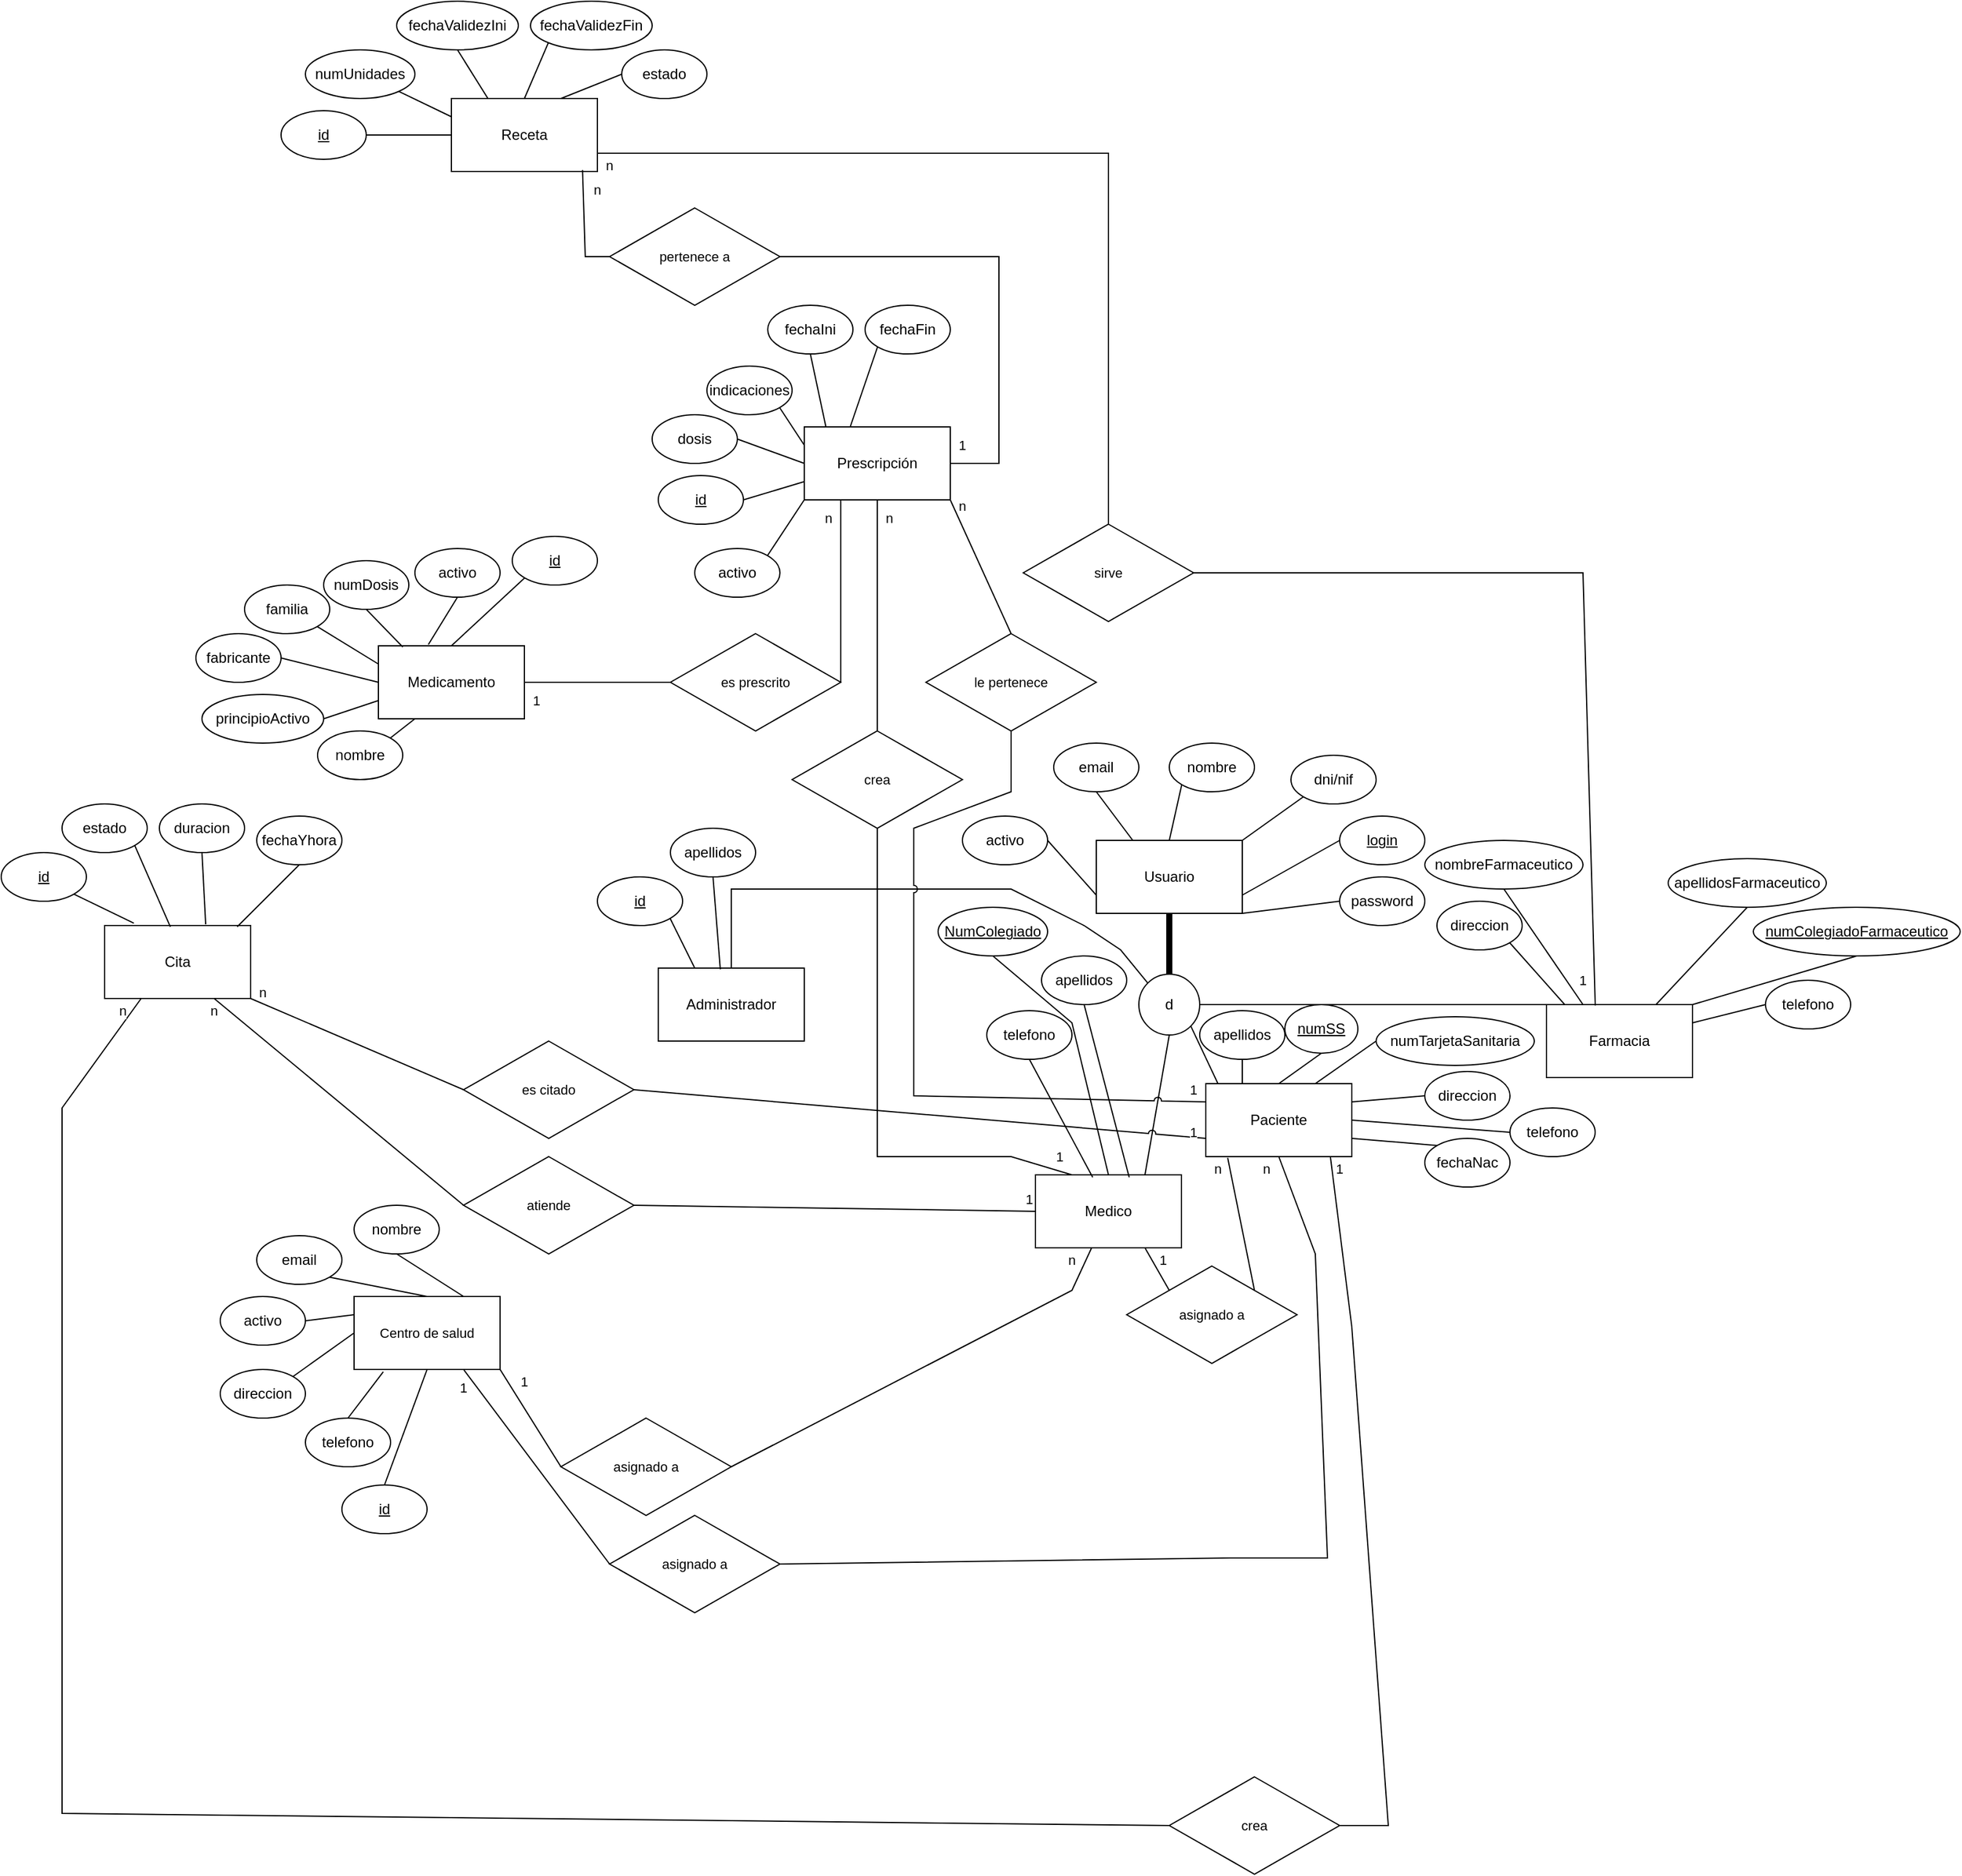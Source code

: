 <mxfile version="24.9.2">
  <diagram id="R2lEEEUBdFMjLlhIrx00" name="Page-1">
    <mxGraphModel dx="2481" dy="2136" grid="1" gridSize="10" guides="1" tooltips="1" connect="1" arrows="1" fold="1" page="1" pageScale="1" pageWidth="850" pageHeight="1100" math="0" shadow="0" extFonts="Permanent Marker^https://fonts.googleapis.com/css?family=Permanent+Marker">
      <root>
        <mxCell id="0" />
        <mxCell id="1" parent="0" />
        <mxCell id="Gm96oOXH4LsC9YQxMEgH-8" style="edgeStyle=orthogonalEdgeStyle;rounded=0;orthogonalLoop=1;jettySize=auto;html=1;exitX=0.5;exitY=1;exitDx=0;exitDy=0;entryX=0.5;entryY=0;entryDx=0;entryDy=0;strokeColor=default;endArrow=none;endFill=0;strokeWidth=5;" parent="1" source="Gm96oOXH4LsC9YQxMEgH-1" target="Gm96oOXH4LsC9YQxMEgH-7" edge="1">
          <mxGeometry relative="1" as="geometry" />
        </mxCell>
        <mxCell id="Gm96oOXH4LsC9YQxMEgH-1" value="Usuario" style="rounded=0;whiteSpace=wrap;html=1;" parent="1" vertex="1">
          <mxGeometry x="330" y="80" width="120" height="60" as="geometry" />
        </mxCell>
        <mxCell id="Gm96oOXH4LsC9YQxMEgH-2" value="&lt;u&gt;login&lt;/u&gt;" style="ellipse;whiteSpace=wrap;html=1;" parent="1" vertex="1">
          <mxGeometry x="530" y="60" width="70" height="40" as="geometry" />
        </mxCell>
        <mxCell id="Gm96oOXH4LsC9YQxMEgH-3" value="password" style="ellipse;whiteSpace=wrap;html=1;" parent="1" vertex="1">
          <mxGeometry x="530" y="110" width="70" height="40" as="geometry" />
        </mxCell>
        <mxCell id="Gm96oOXH4LsC9YQxMEgH-5" value="" style="endArrow=none;html=1;rounded=0;exitX=0;exitY=0.5;exitDx=0;exitDy=0;entryX=1;entryY=0.75;entryDx=0;entryDy=0;" parent="1" source="Gm96oOXH4LsC9YQxMEgH-2" target="Gm96oOXH4LsC9YQxMEgH-1" edge="1">
          <mxGeometry width="50" height="50" relative="1" as="geometry">
            <mxPoint x="400" y="480" as="sourcePoint" />
            <mxPoint x="450" y="430" as="targetPoint" />
          </mxGeometry>
        </mxCell>
        <mxCell id="Gm96oOXH4LsC9YQxMEgH-6" value="" style="endArrow=none;html=1;rounded=0;exitX=0;exitY=0.5;exitDx=0;exitDy=0;entryX=1;entryY=1;entryDx=0;entryDy=0;" parent="1" source="Gm96oOXH4LsC9YQxMEgH-3" target="Gm96oOXH4LsC9YQxMEgH-1" edge="1">
          <mxGeometry width="50" height="50" relative="1" as="geometry">
            <mxPoint x="400" y="480" as="sourcePoint" />
            <mxPoint x="450" y="430" as="targetPoint" />
          </mxGeometry>
        </mxCell>
        <mxCell id="Gm96oOXH4LsC9YQxMEgH-13" style="rounded=0;orthogonalLoop=1;jettySize=auto;html=1;exitX=0;exitY=0;exitDx=0;exitDy=0;entryX=0.5;entryY=0;entryDx=0;entryDy=0;endArrow=none;endFill=0;" parent="1" source="Gm96oOXH4LsC9YQxMEgH-7" target="Gm96oOXH4LsC9YQxMEgH-11" edge="1">
          <mxGeometry relative="1" as="geometry">
            <Array as="points">
              <mxPoint x="350" y="170" />
              <mxPoint x="320" y="150" />
              <mxPoint x="260" y="120" />
              <mxPoint x="30" y="120" />
            </Array>
          </mxGeometry>
        </mxCell>
        <mxCell id="Gm96oOXH4LsC9YQxMEgH-14" style="rounded=0;orthogonalLoop=1;jettySize=auto;html=1;exitX=0.5;exitY=1;exitDx=0;exitDy=0;entryX=0.75;entryY=0;entryDx=0;entryDy=0;endArrow=none;endFill=0;" parent="1" source="Gm96oOXH4LsC9YQxMEgH-7" target="Gm96oOXH4LsC9YQxMEgH-12" edge="1">
          <mxGeometry relative="1" as="geometry" />
        </mxCell>
        <mxCell id="Gm96oOXH4LsC9YQxMEgH-15" style="shape=connector;rounded=0;orthogonalLoop=1;jettySize=auto;html=1;exitX=1;exitY=1;exitDx=0;exitDy=0;strokeColor=default;align=center;verticalAlign=middle;fontFamily=Helvetica;fontSize=11;fontColor=default;labelBackgroundColor=default;endArrow=none;endFill=0;" parent="1" source="Gm96oOXH4LsC9YQxMEgH-7" edge="1">
          <mxGeometry relative="1" as="geometry">
            <mxPoint x="430" y="280" as="targetPoint" />
          </mxGeometry>
        </mxCell>
        <mxCell id="Gm96oOXH4LsC9YQxMEgH-16" style="shape=connector;rounded=0;orthogonalLoop=1;jettySize=auto;html=1;exitX=1;exitY=0.5;exitDx=0;exitDy=0;entryX=0.5;entryY=0;entryDx=0;entryDy=0;strokeColor=default;align=center;verticalAlign=middle;fontFamily=Helvetica;fontSize=11;fontColor=default;labelBackgroundColor=default;endArrow=none;endFill=0;" parent="1" source="Gm96oOXH4LsC9YQxMEgH-7" target="Gm96oOXH4LsC9YQxMEgH-9" edge="1">
          <mxGeometry relative="1" as="geometry" />
        </mxCell>
        <mxCell id="Gm96oOXH4LsC9YQxMEgH-7" value="d" style="ellipse;whiteSpace=wrap;html=1;" parent="1" vertex="1">
          <mxGeometry x="365" y="190" width="50" height="50" as="geometry" />
        </mxCell>
        <mxCell id="Gm96oOXH4LsC9YQxMEgH-9" value="Farmacia" style="rounded=0;whiteSpace=wrap;html=1;" parent="1" vertex="1">
          <mxGeometry x="700" y="215" width="120" height="60" as="geometry" />
        </mxCell>
        <mxCell id="Gm96oOXH4LsC9YQxMEgH-159" style="edgeStyle=none;shape=connector;rounded=0;orthogonalLoop=1;jettySize=auto;html=1;exitX=0;exitY=0.75;exitDx=0;exitDy=0;entryX=1;entryY=0.5;entryDx=0;entryDy=0;strokeColor=default;align=center;verticalAlign=middle;fontFamily=Helvetica;fontSize=11;fontColor=default;labelBackgroundColor=default;endArrow=none;endFill=0;jumpStyle=arc;" parent="1" source="Gm96oOXH4LsC9YQxMEgH-10" target="Gm96oOXH4LsC9YQxMEgH-157" edge="1">
          <mxGeometry relative="1" as="geometry">
            <Array as="points" />
          </mxGeometry>
        </mxCell>
        <mxCell id="Gm96oOXH4LsC9YQxMEgH-215" style="edgeStyle=none;shape=connector;rounded=0;orthogonalLoop=1;jettySize=auto;html=1;exitX=0;exitY=0.25;exitDx=0;exitDy=0;entryX=0.5;entryY=1;entryDx=0;entryDy=0;strokeColor=default;align=center;verticalAlign=middle;fontFamily=Helvetica;fontSize=11;fontColor=default;labelBackgroundColor=default;endArrow=none;endFill=0;jumpStyle=arc;" parent="1" source="Gm96oOXH4LsC9YQxMEgH-10" target="Gm96oOXH4LsC9YQxMEgH-214" edge="1">
          <mxGeometry relative="1" as="geometry">
            <Array as="points">
              <mxPoint x="180" y="290" />
              <mxPoint x="180" y="70" />
              <mxPoint x="260" y="40" />
            </Array>
          </mxGeometry>
        </mxCell>
        <mxCell id="Gm96oOXH4LsC9YQxMEgH-238" style="edgeStyle=none;shape=connector;rounded=0;orthogonalLoop=1;jettySize=auto;html=1;exitX=0.852;exitY=0.98;exitDx=0;exitDy=0;entryX=1;entryY=0.5;entryDx=0;entryDy=0;strokeColor=default;align=center;verticalAlign=middle;fontFamily=Helvetica;fontSize=11;fontColor=default;labelBackgroundColor=default;endArrow=none;endFill=0;exitPerimeter=0;" parent="1" source="Gm96oOXH4LsC9YQxMEgH-10" target="Gm96oOXH4LsC9YQxMEgH-237" edge="1">
          <mxGeometry relative="1" as="geometry">
            <Array as="points">
              <mxPoint x="540" y="480" />
              <mxPoint x="570" y="890" />
            </Array>
          </mxGeometry>
        </mxCell>
        <mxCell id="Gm96oOXH4LsC9YQxMEgH-10" value="Paciente" style="rounded=0;whiteSpace=wrap;html=1;" parent="1" vertex="1">
          <mxGeometry x="420" y="280" width="120" height="60" as="geometry" />
        </mxCell>
        <mxCell id="Gm96oOXH4LsC9YQxMEgH-11" value="Administrador" style="rounded=0;whiteSpace=wrap;html=1;" parent="1" vertex="1">
          <mxGeometry x="-30" y="185" width="120" height="60" as="geometry" />
        </mxCell>
        <mxCell id="Gm96oOXH4LsC9YQxMEgH-79" style="edgeStyle=none;shape=connector;rounded=0;orthogonalLoop=1;jettySize=auto;html=1;entryX=1;entryY=0.5;entryDx=0;entryDy=0;strokeColor=default;align=center;verticalAlign=middle;fontFamily=Helvetica;fontSize=11;fontColor=default;labelBackgroundColor=default;endArrow=none;endFill=0;startArrow=none;startFill=0;jumpStyle=arc;" parent="1" source="Gm96oOXH4LsC9YQxMEgH-12" target="Gm96oOXH4LsC9YQxMEgH-78" edge="1">
          <mxGeometry relative="1" as="geometry">
            <Array as="points">
              <mxPoint x="310" y="450" />
            </Array>
          </mxGeometry>
        </mxCell>
        <mxCell id="Gm96oOXH4LsC9YQxMEgH-158" style="edgeStyle=none;shape=connector;rounded=0;orthogonalLoop=1;jettySize=auto;html=1;exitX=0;exitY=0.5;exitDx=0;exitDy=0;entryX=1;entryY=0.5;entryDx=0;entryDy=0;strokeColor=default;align=center;verticalAlign=middle;fontFamily=Helvetica;fontSize=11;fontColor=default;labelBackgroundColor=default;endArrow=none;endFill=0;jumpStyle=arc;" parent="1" source="Gm96oOXH4LsC9YQxMEgH-12" target="Gm96oOXH4LsC9YQxMEgH-156" edge="1">
          <mxGeometry relative="1" as="geometry" />
        </mxCell>
        <mxCell id="Gm96oOXH4LsC9YQxMEgH-208" style="edgeStyle=none;shape=connector;rounded=0;orthogonalLoop=1;jettySize=auto;html=1;exitX=0.25;exitY=0;exitDx=0;exitDy=0;entryX=0.5;entryY=1;entryDx=0;entryDy=0;strokeColor=default;align=center;verticalAlign=middle;fontFamily=Helvetica;fontSize=11;fontColor=default;labelBackgroundColor=default;endArrow=none;endFill=0;" parent="1" source="Gm96oOXH4LsC9YQxMEgH-12" target="Gm96oOXH4LsC9YQxMEgH-209" edge="1">
          <mxGeometry relative="1" as="geometry">
            <mxPoint x="150" y="-60" as="targetPoint" />
            <Array as="points">
              <mxPoint x="260" y="340" />
              <mxPoint x="150" y="340" />
            </Array>
          </mxGeometry>
        </mxCell>
        <mxCell id="Gm96oOXH4LsC9YQxMEgH-12" value="Medico" style="rounded=0;whiteSpace=wrap;html=1;" parent="1" vertex="1">
          <mxGeometry x="280" y="355" width="120" height="60" as="geometry" />
        </mxCell>
        <mxCell id="Gm96oOXH4LsC9YQxMEgH-24" style="shape=connector;rounded=0;orthogonalLoop=1;jettySize=auto;html=1;exitX=0;exitY=1;exitDx=0;exitDy=0;entryX=1;entryY=0;entryDx=0;entryDy=0;strokeColor=default;align=center;verticalAlign=middle;fontFamily=Helvetica;fontSize=11;fontColor=default;labelBackgroundColor=default;endArrow=none;endFill=0;" parent="1" source="Gm96oOXH4LsC9YQxMEgH-17" target="Gm96oOXH4LsC9YQxMEgH-1" edge="1">
          <mxGeometry relative="1" as="geometry" />
        </mxCell>
        <mxCell id="Gm96oOXH4LsC9YQxMEgH-17" value="dni/nif" style="ellipse;whiteSpace=wrap;html=1;" parent="1" vertex="1">
          <mxGeometry x="490" y="10" width="70" height="40" as="geometry" />
        </mxCell>
        <mxCell id="Gm96oOXH4LsC9YQxMEgH-23" style="shape=connector;rounded=0;orthogonalLoop=1;jettySize=auto;html=1;exitX=0;exitY=1;exitDx=0;exitDy=0;entryX=0.5;entryY=0;entryDx=0;entryDy=0;strokeColor=default;align=center;verticalAlign=middle;fontFamily=Helvetica;fontSize=11;fontColor=default;labelBackgroundColor=default;endArrow=none;endFill=0;" parent="1" source="Gm96oOXH4LsC9YQxMEgH-18" target="Gm96oOXH4LsC9YQxMEgH-1" edge="1">
          <mxGeometry relative="1" as="geometry" />
        </mxCell>
        <mxCell id="Gm96oOXH4LsC9YQxMEgH-18" value="nombre" style="ellipse;whiteSpace=wrap;html=1;" parent="1" vertex="1">
          <mxGeometry x="390" width="70" height="40" as="geometry" />
        </mxCell>
        <mxCell id="Gm96oOXH4LsC9YQxMEgH-22" style="shape=connector;rounded=0;orthogonalLoop=1;jettySize=auto;html=1;exitX=0.5;exitY=1;exitDx=0;exitDy=0;entryX=0.25;entryY=0;entryDx=0;entryDy=0;strokeColor=default;align=center;verticalAlign=middle;fontFamily=Helvetica;fontSize=11;fontColor=default;labelBackgroundColor=default;endArrow=none;endFill=0;" parent="1" source="Gm96oOXH4LsC9YQxMEgH-19" target="Gm96oOXH4LsC9YQxMEgH-1" edge="1">
          <mxGeometry relative="1" as="geometry" />
        </mxCell>
        <mxCell id="Gm96oOXH4LsC9YQxMEgH-19" value="email" style="ellipse;whiteSpace=wrap;html=1;" parent="1" vertex="1">
          <mxGeometry x="295" width="70" height="40" as="geometry" />
        </mxCell>
        <mxCell id="Gm96oOXH4LsC9YQxMEgH-21" style="shape=connector;rounded=0;orthogonalLoop=1;jettySize=auto;html=1;exitX=1;exitY=0.5;exitDx=0;exitDy=0;entryX=0;entryY=0.75;entryDx=0;entryDy=0;strokeColor=default;align=center;verticalAlign=middle;fontFamily=Helvetica;fontSize=11;fontColor=default;labelBackgroundColor=default;endArrow=none;endFill=0;" parent="1" source="Gm96oOXH4LsC9YQxMEgH-20" target="Gm96oOXH4LsC9YQxMEgH-1" edge="1">
          <mxGeometry relative="1" as="geometry" />
        </mxCell>
        <mxCell id="Gm96oOXH4LsC9YQxMEgH-20" value="activo" style="ellipse;whiteSpace=wrap;html=1;" parent="1" vertex="1">
          <mxGeometry x="220" y="60" width="70" height="40" as="geometry" />
        </mxCell>
        <mxCell id="Gm96oOXH4LsC9YQxMEgH-32" value="Centro de salud" style="rounded=0;whiteSpace=wrap;html=1;fontFamily=Helvetica;fontSize=11;fontColor=default;labelBackgroundColor=default;" parent="1" vertex="1">
          <mxGeometry x="-280" y="455" width="120" height="60" as="geometry" />
        </mxCell>
        <mxCell id="Gm96oOXH4LsC9YQxMEgH-43" style="edgeStyle=none;shape=connector;rounded=0;orthogonalLoop=1;jettySize=auto;html=1;exitX=0.5;exitY=1;exitDx=0;exitDy=0;entryX=0.75;entryY=0;entryDx=0;entryDy=0;strokeColor=default;align=center;verticalAlign=middle;fontFamily=Helvetica;fontSize=11;fontColor=default;labelBackgroundColor=default;endArrow=none;endFill=0;" parent="1" source="Gm96oOXH4LsC9YQxMEgH-38" target="Gm96oOXH4LsC9YQxMEgH-32" edge="1">
          <mxGeometry relative="1" as="geometry" />
        </mxCell>
        <mxCell id="Gm96oOXH4LsC9YQxMEgH-38" value="nombre" style="ellipse;whiteSpace=wrap;html=1;" parent="1" vertex="1">
          <mxGeometry x="-280" y="380" width="70" height="40" as="geometry" />
        </mxCell>
        <mxCell id="Gm96oOXH4LsC9YQxMEgH-44" style="edgeStyle=none;shape=connector;rounded=0;orthogonalLoop=1;jettySize=auto;html=1;exitX=1;exitY=1;exitDx=0;exitDy=0;entryX=0.5;entryY=0;entryDx=0;entryDy=0;strokeColor=default;align=center;verticalAlign=middle;fontFamily=Helvetica;fontSize=11;fontColor=default;labelBackgroundColor=default;endArrow=none;endFill=0;" parent="1" source="Gm96oOXH4LsC9YQxMEgH-39" target="Gm96oOXH4LsC9YQxMEgH-32" edge="1">
          <mxGeometry relative="1" as="geometry" />
        </mxCell>
        <mxCell id="Gm96oOXH4LsC9YQxMEgH-39" value="email" style="ellipse;whiteSpace=wrap;html=1;" parent="1" vertex="1">
          <mxGeometry x="-360" y="405" width="70" height="40" as="geometry" />
        </mxCell>
        <mxCell id="Gm96oOXH4LsC9YQxMEgH-45" style="edgeStyle=none;shape=connector;rounded=0;orthogonalLoop=1;jettySize=auto;html=1;exitX=1;exitY=0.5;exitDx=0;exitDy=0;entryX=0;entryY=0.25;entryDx=0;entryDy=0;strokeColor=default;align=center;verticalAlign=middle;fontFamily=Helvetica;fontSize=11;fontColor=default;labelBackgroundColor=default;endArrow=none;endFill=0;" parent="1" source="Gm96oOXH4LsC9YQxMEgH-40" target="Gm96oOXH4LsC9YQxMEgH-32" edge="1">
          <mxGeometry relative="1" as="geometry" />
        </mxCell>
        <mxCell id="Gm96oOXH4LsC9YQxMEgH-40" value="activo" style="ellipse;whiteSpace=wrap;html=1;" parent="1" vertex="1">
          <mxGeometry x="-390" y="455" width="70" height="40" as="geometry" />
        </mxCell>
        <mxCell id="Gm96oOXH4LsC9YQxMEgH-46" style="edgeStyle=none;shape=connector;rounded=0;orthogonalLoop=1;jettySize=auto;html=1;exitX=1;exitY=0;exitDx=0;exitDy=0;entryX=0;entryY=0.5;entryDx=0;entryDy=0;strokeColor=default;align=center;verticalAlign=middle;fontFamily=Helvetica;fontSize=11;fontColor=default;labelBackgroundColor=default;endArrow=none;endFill=0;" parent="1" source="Gm96oOXH4LsC9YQxMEgH-41" target="Gm96oOXH4LsC9YQxMEgH-32" edge="1">
          <mxGeometry relative="1" as="geometry" />
        </mxCell>
        <mxCell id="Gm96oOXH4LsC9YQxMEgH-41" value="direccion" style="ellipse;whiteSpace=wrap;html=1;" parent="1" vertex="1">
          <mxGeometry x="-390" y="515" width="70" height="40" as="geometry" />
        </mxCell>
        <mxCell id="Gm96oOXH4LsC9YQxMEgH-42" value="telefono" style="ellipse;whiteSpace=wrap;html=1;" parent="1" vertex="1">
          <mxGeometry x="-320" y="555" width="70" height="40" as="geometry" />
        </mxCell>
        <mxCell id="Gm96oOXH4LsC9YQxMEgH-47" style="edgeStyle=none;shape=connector;rounded=0;orthogonalLoop=1;jettySize=auto;html=1;exitX=0.5;exitY=0;exitDx=0;exitDy=0;entryX=0.2;entryY=1.033;entryDx=0;entryDy=0;entryPerimeter=0;strokeColor=default;align=center;verticalAlign=middle;fontFamily=Helvetica;fontSize=11;fontColor=default;labelBackgroundColor=default;endArrow=none;endFill=0;" parent="1" source="Gm96oOXH4LsC9YQxMEgH-42" target="Gm96oOXH4LsC9YQxMEgH-32" edge="1">
          <mxGeometry relative="1" as="geometry" />
        </mxCell>
        <mxCell id="Gm96oOXH4LsC9YQxMEgH-49" style="edgeStyle=none;shape=connector;rounded=0;orthogonalLoop=1;jettySize=auto;html=1;exitX=0.5;exitY=0;exitDx=0;exitDy=0;entryX=0.5;entryY=1;entryDx=0;entryDy=0;strokeColor=default;align=center;verticalAlign=middle;fontFamily=Helvetica;fontSize=11;fontColor=default;labelBackgroundColor=default;endArrow=none;endFill=0;" parent="1" source="Gm96oOXH4LsC9YQxMEgH-48" target="Gm96oOXH4LsC9YQxMEgH-32" edge="1">
          <mxGeometry relative="1" as="geometry" />
        </mxCell>
        <mxCell id="Gm96oOXH4LsC9YQxMEgH-48" value="&lt;u&gt;id&lt;/u&gt;" style="ellipse;whiteSpace=wrap;html=1;" parent="1" vertex="1">
          <mxGeometry x="-290" y="610" width="70" height="40" as="geometry" />
        </mxCell>
        <mxCell id="Gm96oOXH4LsC9YQxMEgH-67" value="n" style="text;html=1;align=center;verticalAlign=middle;whiteSpace=wrap;rounded=0;fontFamily=Helvetica;fontSize=11;fontColor=default;labelBackgroundColor=default;" parent="1" vertex="1">
          <mxGeometry x="440" y="335" width="60" height="30" as="geometry" />
        </mxCell>
        <mxCell id="Gm96oOXH4LsC9YQxMEgH-69" value="apellidos" style="ellipse;whiteSpace=wrap;html=1;" parent="1" vertex="1">
          <mxGeometry x="-20" y="70" width="70" height="40" as="geometry" />
        </mxCell>
        <mxCell id="Gm96oOXH4LsC9YQxMEgH-71" value="apellidos" style="ellipse;whiteSpace=wrap;html=1;" parent="1" vertex="1">
          <mxGeometry x="285" y="175" width="70" height="40" as="geometry" />
        </mxCell>
        <mxCell id="Gm96oOXH4LsC9YQxMEgH-75" style="edgeStyle=none;shape=connector;rounded=0;orthogonalLoop=1;jettySize=auto;html=1;exitX=0.5;exitY=1;exitDx=0;exitDy=0;entryX=0.5;entryY=0;entryDx=0;entryDy=0;strokeColor=default;align=center;verticalAlign=middle;fontFamily=Helvetica;fontSize=11;fontColor=default;labelBackgroundColor=default;endArrow=none;endFill=0;" parent="1" source="Gm96oOXH4LsC9YQxMEgH-72" target="Gm96oOXH4LsC9YQxMEgH-12" edge="1">
          <mxGeometry relative="1" as="geometry">
            <Array as="points">
              <mxPoint x="310" y="230" />
            </Array>
          </mxGeometry>
        </mxCell>
        <mxCell id="Gm96oOXH4LsC9YQxMEgH-72" value="&lt;u&gt;NumColegiado&lt;/u&gt;" style="ellipse;whiteSpace=wrap;html=1;" parent="1" vertex="1">
          <mxGeometry x="200" y="135" width="90" height="40" as="geometry" />
        </mxCell>
        <mxCell id="Gm96oOXH4LsC9YQxMEgH-74" value="telefono" style="ellipse;whiteSpace=wrap;html=1;" parent="1" vertex="1">
          <mxGeometry x="240" y="220" width="70" height="40" as="geometry" />
        </mxCell>
        <mxCell id="Gm96oOXH4LsC9YQxMEgH-76" style="edgeStyle=none;shape=connector;rounded=0;orthogonalLoop=1;jettySize=auto;html=1;exitX=0.5;exitY=1;exitDx=0;exitDy=0;entryX=0.642;entryY=0.033;entryDx=0;entryDy=0;entryPerimeter=0;strokeColor=default;align=center;verticalAlign=middle;fontFamily=Helvetica;fontSize=11;fontColor=default;labelBackgroundColor=default;endArrow=none;endFill=0;" parent="1" source="Gm96oOXH4LsC9YQxMEgH-71" target="Gm96oOXH4LsC9YQxMEgH-12" edge="1">
          <mxGeometry relative="1" as="geometry" />
        </mxCell>
        <mxCell id="Gm96oOXH4LsC9YQxMEgH-77" style="edgeStyle=none;shape=connector;rounded=0;orthogonalLoop=1;jettySize=auto;html=1;exitX=0.5;exitY=1;exitDx=0;exitDy=0;entryX=0.392;entryY=0.033;entryDx=0;entryDy=0;entryPerimeter=0;strokeColor=default;align=center;verticalAlign=middle;fontFamily=Helvetica;fontSize=11;fontColor=default;labelBackgroundColor=default;endArrow=none;endFill=0;" parent="1" source="Gm96oOXH4LsC9YQxMEgH-74" target="Gm96oOXH4LsC9YQxMEgH-12" edge="1">
          <mxGeometry relative="1" as="geometry" />
        </mxCell>
        <mxCell id="Gm96oOXH4LsC9YQxMEgH-80" style="edgeStyle=none;shape=connector;rounded=0;orthogonalLoop=1;jettySize=auto;html=1;exitX=0;exitY=0.5;exitDx=0;exitDy=0;entryX=1;entryY=1;entryDx=0;entryDy=0;strokeColor=default;align=center;verticalAlign=middle;fontFamily=Helvetica;fontSize=11;fontColor=default;labelBackgroundColor=default;endArrow=none;endFill=0;" parent="1" source="Gm96oOXH4LsC9YQxMEgH-78" target="Gm96oOXH4LsC9YQxMEgH-32" edge="1">
          <mxGeometry relative="1" as="geometry" />
        </mxCell>
        <mxCell id="Gm96oOXH4LsC9YQxMEgH-78" value="asignado a" style="rhombus;whiteSpace=wrap;html=1;fontFamily=Helvetica;fontSize=11;fontColor=default;labelBackgroundColor=default;" parent="1" vertex="1">
          <mxGeometry x="-110" y="555" width="140" height="80" as="geometry" />
        </mxCell>
        <mxCell id="Gm96oOXH4LsC9YQxMEgH-81" value="n" style="text;html=1;align=center;verticalAlign=middle;whiteSpace=wrap;rounded=0;fontFamily=Helvetica;fontSize=11;fontColor=default;labelBackgroundColor=default;" parent="1" vertex="1">
          <mxGeometry x="280" y="410" width="60" height="30" as="geometry" />
        </mxCell>
        <mxCell id="Gm96oOXH4LsC9YQxMEgH-82" value="1" style="text;html=1;align=center;verticalAlign=middle;whiteSpace=wrap;rounded=0;fontFamily=Helvetica;fontSize=11;fontColor=default;labelBackgroundColor=default;" parent="1" vertex="1">
          <mxGeometry x="-170" y="510" width="60" height="30" as="geometry" />
        </mxCell>
        <mxCell id="Gm96oOXH4LsC9YQxMEgH-120" style="edgeStyle=none;shape=connector;rounded=0;orthogonalLoop=1;jettySize=auto;html=1;exitX=0.5;exitY=1;exitDx=0;exitDy=0;entryX=0.25;entryY=0;entryDx=0;entryDy=0;strokeColor=default;align=center;verticalAlign=middle;fontFamily=Helvetica;fontSize=11;fontColor=default;labelBackgroundColor=default;endArrow=none;endFill=0;" parent="1" source="Gm96oOXH4LsC9YQxMEgH-83" target="Gm96oOXH4LsC9YQxMEgH-10" edge="1">
          <mxGeometry relative="1" as="geometry" />
        </mxCell>
        <mxCell id="Gm96oOXH4LsC9YQxMEgH-83" value="apellidos" style="ellipse;whiteSpace=wrap;html=1;" parent="1" vertex="1">
          <mxGeometry x="415" y="220" width="70" height="40" as="geometry" />
        </mxCell>
        <mxCell id="Gm96oOXH4LsC9YQxMEgH-122" style="edgeStyle=none;shape=connector;rounded=0;orthogonalLoop=1;jettySize=auto;html=1;exitX=0;exitY=0.5;exitDx=0;exitDy=0;entryX=0.75;entryY=0;entryDx=0;entryDy=0;strokeColor=default;align=center;verticalAlign=middle;fontFamily=Helvetica;fontSize=11;fontColor=default;labelBackgroundColor=default;endArrow=none;endFill=0;" parent="1" source="Gm96oOXH4LsC9YQxMEgH-85" target="Gm96oOXH4LsC9YQxMEgH-10" edge="1">
          <mxGeometry relative="1" as="geometry" />
        </mxCell>
        <mxCell id="Gm96oOXH4LsC9YQxMEgH-85" value="numTarjetaSanitaria" style="ellipse;whiteSpace=wrap;html=1;" parent="1" vertex="1">
          <mxGeometry x="560" y="225" width="130" height="40" as="geometry" />
        </mxCell>
        <mxCell id="Gm96oOXH4LsC9YQxMEgH-121" style="edgeStyle=none;shape=connector;rounded=0;orthogonalLoop=1;jettySize=auto;html=1;exitX=0.5;exitY=1;exitDx=0;exitDy=0;entryX=0.5;entryY=0;entryDx=0;entryDy=0;strokeColor=default;align=center;verticalAlign=middle;fontFamily=Helvetica;fontSize=11;fontColor=default;labelBackgroundColor=default;endArrow=none;endFill=0;" parent="1" source="Gm96oOXH4LsC9YQxMEgH-87" target="Gm96oOXH4LsC9YQxMEgH-10" edge="1">
          <mxGeometry relative="1" as="geometry" />
        </mxCell>
        <mxCell id="Gm96oOXH4LsC9YQxMEgH-87" value="&lt;u&gt;numSS&lt;/u&gt;" style="ellipse;whiteSpace=wrap;html=1;" parent="1" vertex="1">
          <mxGeometry x="485" y="215" width="60" height="40" as="geometry" />
        </mxCell>
        <mxCell id="Gm96oOXH4LsC9YQxMEgH-123" style="edgeStyle=none;shape=connector;rounded=0;orthogonalLoop=1;jettySize=auto;html=1;exitX=0;exitY=0.5;exitDx=0;exitDy=0;entryX=1;entryY=0.25;entryDx=0;entryDy=0;strokeColor=default;align=center;verticalAlign=middle;fontFamily=Helvetica;fontSize=11;fontColor=default;labelBackgroundColor=default;endArrow=none;endFill=0;" parent="1" source="Gm96oOXH4LsC9YQxMEgH-91" target="Gm96oOXH4LsC9YQxMEgH-10" edge="1">
          <mxGeometry relative="1" as="geometry" />
        </mxCell>
        <mxCell id="Gm96oOXH4LsC9YQxMEgH-91" value="direccion" style="ellipse;whiteSpace=wrap;html=1;" parent="1" vertex="1">
          <mxGeometry x="600" y="270" width="70" height="40" as="geometry" />
        </mxCell>
        <mxCell id="Gm96oOXH4LsC9YQxMEgH-124" style="edgeStyle=none;shape=connector;rounded=0;orthogonalLoop=1;jettySize=auto;html=1;exitX=0;exitY=0.5;exitDx=0;exitDy=0;entryX=1;entryY=0.5;entryDx=0;entryDy=0;strokeColor=default;align=center;verticalAlign=middle;fontFamily=Helvetica;fontSize=11;fontColor=default;labelBackgroundColor=default;endArrow=none;endFill=0;" parent="1" source="Gm96oOXH4LsC9YQxMEgH-92" target="Gm96oOXH4LsC9YQxMEgH-10" edge="1">
          <mxGeometry relative="1" as="geometry" />
        </mxCell>
        <mxCell id="Gm96oOXH4LsC9YQxMEgH-92" value="telefono" style="ellipse;whiteSpace=wrap;html=1;" parent="1" vertex="1">
          <mxGeometry x="670" y="300" width="70" height="40" as="geometry" />
        </mxCell>
        <mxCell id="Gm96oOXH4LsC9YQxMEgH-97" style="edgeStyle=none;shape=connector;rounded=0;orthogonalLoop=1;jettySize=auto;html=1;exitX=0;exitY=0;exitDx=0;exitDy=0;entryX=1;entryY=0.75;entryDx=0;entryDy=0;strokeColor=default;align=center;verticalAlign=middle;fontFamily=Helvetica;fontSize=11;fontColor=default;labelBackgroundColor=default;endArrow=none;endFill=0;" parent="1" source="Gm96oOXH4LsC9YQxMEgH-93" target="Gm96oOXH4LsC9YQxMEgH-10" edge="1">
          <mxGeometry relative="1" as="geometry" />
        </mxCell>
        <mxCell id="Gm96oOXH4LsC9YQxMEgH-93" value="fechaNac" style="ellipse;whiteSpace=wrap;html=1;" parent="1" vertex="1">
          <mxGeometry x="600" y="325" width="70" height="40" as="geometry" />
        </mxCell>
        <mxCell id="Gm96oOXH4LsC9YQxMEgH-105" style="edgeStyle=none;shape=connector;rounded=0;orthogonalLoop=1;jettySize=auto;html=1;exitX=0;exitY=0;exitDx=0;exitDy=0;entryX=0.75;entryY=1;entryDx=0;entryDy=0;strokeColor=default;align=center;verticalAlign=middle;fontFamily=Helvetica;fontSize=11;fontColor=default;labelBackgroundColor=default;endArrow=none;endFill=0;" parent="1" source="Gm96oOXH4LsC9YQxMEgH-104" target="Gm96oOXH4LsC9YQxMEgH-12" edge="1">
          <mxGeometry relative="1" as="geometry" />
        </mxCell>
        <mxCell id="Gm96oOXH4LsC9YQxMEgH-104" value="asignado a" style="rhombus;whiteSpace=wrap;html=1;fontFamily=Helvetica;fontSize=11;fontColor=default;labelBackgroundColor=default;" parent="1" vertex="1">
          <mxGeometry x="355" y="430" width="140" height="80" as="geometry" />
        </mxCell>
        <mxCell id="Gm96oOXH4LsC9YQxMEgH-106" style="edgeStyle=none;shape=connector;rounded=0;orthogonalLoop=1;jettySize=auto;html=1;exitX=1;exitY=0;exitDx=0;exitDy=0;entryX=0.15;entryY=1.017;entryDx=0;entryDy=0;entryPerimeter=0;strokeColor=default;align=center;verticalAlign=middle;fontFamily=Helvetica;fontSize=11;fontColor=default;labelBackgroundColor=default;endArrow=none;endFill=0;" parent="1" source="Gm96oOXH4LsC9YQxMEgH-104" target="Gm96oOXH4LsC9YQxMEgH-10" edge="1">
          <mxGeometry relative="1" as="geometry" />
        </mxCell>
        <mxCell id="Gm96oOXH4LsC9YQxMEgH-107" value="n" style="text;html=1;align=center;verticalAlign=middle;whiteSpace=wrap;rounded=0;fontFamily=Helvetica;fontSize=11;fontColor=default;labelBackgroundColor=default;" parent="1" vertex="1">
          <mxGeometry x="400" y="335" width="60" height="30" as="geometry" />
        </mxCell>
        <mxCell id="Gm96oOXH4LsC9YQxMEgH-108" value="1" style="text;html=1;align=center;verticalAlign=middle;whiteSpace=wrap;rounded=0;fontFamily=Helvetica;fontSize=11;fontColor=default;labelBackgroundColor=default;" parent="1" vertex="1">
          <mxGeometry x="355" y="410" width="60" height="30" as="geometry" />
        </mxCell>
        <mxCell id="Gm96oOXH4LsC9YQxMEgH-112" style="edgeStyle=none;shape=connector;rounded=0;orthogonalLoop=1;jettySize=auto;html=1;exitX=1;exitY=0.5;exitDx=0;exitDy=0;entryX=0.5;entryY=1;entryDx=0;entryDy=0;strokeColor=default;align=center;verticalAlign=middle;fontFamily=Helvetica;fontSize=11;fontColor=default;labelBackgroundColor=default;endArrow=none;endFill=0;" parent="1" source="Gm96oOXH4LsC9YQxMEgH-109" target="Gm96oOXH4LsC9YQxMEgH-10" edge="1">
          <mxGeometry relative="1" as="geometry">
            <Array as="points">
              <mxPoint x="440" y="670" />
              <mxPoint x="520" y="670" />
              <mxPoint x="510" y="420" />
            </Array>
          </mxGeometry>
        </mxCell>
        <mxCell id="Gm96oOXH4LsC9YQxMEgH-115" style="edgeStyle=none;shape=connector;rounded=0;orthogonalLoop=1;jettySize=auto;html=1;exitX=0;exitY=0.5;exitDx=0;exitDy=0;entryX=0.75;entryY=1;entryDx=0;entryDy=0;strokeColor=default;align=center;verticalAlign=middle;fontFamily=Helvetica;fontSize=11;fontColor=default;labelBackgroundColor=default;endArrow=none;endFill=0;" parent="1" source="Gm96oOXH4LsC9YQxMEgH-109" target="Gm96oOXH4LsC9YQxMEgH-32" edge="1">
          <mxGeometry relative="1" as="geometry" />
        </mxCell>
        <mxCell id="Gm96oOXH4LsC9YQxMEgH-109" value="asignado a" style="rhombus;whiteSpace=wrap;html=1;fontFamily=Helvetica;fontSize=11;fontColor=default;labelBackgroundColor=default;" parent="1" vertex="1">
          <mxGeometry x="-70" y="635" width="140" height="80" as="geometry" />
        </mxCell>
        <mxCell id="Gm96oOXH4LsC9YQxMEgH-117" value="1" style="text;html=1;align=center;verticalAlign=middle;whiteSpace=wrap;rounded=0;fontFamily=Helvetica;fontSize=11;fontColor=default;labelBackgroundColor=default;" parent="1" vertex="1">
          <mxGeometry x="-220" y="515" width="60" height="30" as="geometry" />
        </mxCell>
        <mxCell id="Gm96oOXH4LsC9YQxMEgH-131" style="edgeStyle=none;shape=connector;rounded=0;orthogonalLoop=1;jettySize=auto;html=1;exitX=0.5;exitY=1;exitDx=0;exitDy=0;entryX=0.25;entryY=0;entryDx=0;entryDy=0;strokeColor=default;align=center;verticalAlign=middle;fontFamily=Helvetica;fontSize=11;fontColor=default;labelBackgroundColor=default;endArrow=none;endFill=0;" parent="1" source="Gm96oOXH4LsC9YQxMEgH-125" target="Gm96oOXH4LsC9YQxMEgH-9" edge="1">
          <mxGeometry relative="1" as="geometry" />
        </mxCell>
        <mxCell id="Gm96oOXH4LsC9YQxMEgH-125" value="nombreFarmaceutico" style="ellipse;whiteSpace=wrap;html=1;" parent="1" vertex="1">
          <mxGeometry x="600" y="80" width="130" height="40" as="geometry" />
        </mxCell>
        <mxCell id="Gm96oOXH4LsC9YQxMEgH-133" style="edgeStyle=none;shape=connector;rounded=0;orthogonalLoop=1;jettySize=auto;html=1;exitX=0.5;exitY=1;exitDx=0;exitDy=0;entryX=0.75;entryY=0;entryDx=0;entryDy=0;strokeColor=default;align=center;verticalAlign=middle;fontFamily=Helvetica;fontSize=11;fontColor=default;labelBackgroundColor=default;endArrow=none;endFill=0;" parent="1" source="Gm96oOXH4LsC9YQxMEgH-126" target="Gm96oOXH4LsC9YQxMEgH-9" edge="1">
          <mxGeometry relative="1" as="geometry" />
        </mxCell>
        <mxCell id="Gm96oOXH4LsC9YQxMEgH-126" value="apellidosFarmaceutico" style="ellipse;whiteSpace=wrap;html=1;" parent="1" vertex="1">
          <mxGeometry x="800" y="95" width="130" height="40" as="geometry" />
        </mxCell>
        <mxCell id="Gm96oOXH4LsC9YQxMEgH-127" value="&lt;u&gt;numColegiadoFarmaceutico&lt;/u&gt;" style="ellipse;whiteSpace=wrap;html=1;" parent="1" vertex="1">
          <mxGeometry x="870" y="135" width="170" height="40" as="geometry" />
        </mxCell>
        <mxCell id="Gm96oOXH4LsC9YQxMEgH-128" value="direccion" style="ellipse;whiteSpace=wrap;html=1;" parent="1" vertex="1">
          <mxGeometry x="610" y="130" width="70" height="40" as="geometry" />
        </mxCell>
        <mxCell id="Gm96oOXH4LsC9YQxMEgH-129" value="telefono" style="ellipse;whiteSpace=wrap;html=1;" parent="1" vertex="1">
          <mxGeometry x="880" y="195" width="70" height="40" as="geometry" />
        </mxCell>
        <mxCell id="Gm96oOXH4LsC9YQxMEgH-130" style="edgeStyle=none;shape=connector;rounded=0;orthogonalLoop=1;jettySize=auto;html=1;exitX=1;exitY=1;exitDx=0;exitDy=0;entryX=0.125;entryY=0;entryDx=0;entryDy=0;entryPerimeter=0;strokeColor=default;align=center;verticalAlign=middle;fontFamily=Helvetica;fontSize=11;fontColor=default;labelBackgroundColor=default;endArrow=none;endFill=0;" parent="1" source="Gm96oOXH4LsC9YQxMEgH-128" target="Gm96oOXH4LsC9YQxMEgH-9" edge="1">
          <mxGeometry relative="1" as="geometry" />
        </mxCell>
        <mxCell id="Gm96oOXH4LsC9YQxMEgH-132" style="edgeStyle=none;shape=connector;rounded=0;orthogonalLoop=1;jettySize=auto;html=1;exitX=0.5;exitY=1;exitDx=0;exitDy=0;entryX=1;entryY=0;entryDx=0;entryDy=0;strokeColor=default;align=center;verticalAlign=middle;fontFamily=Helvetica;fontSize=11;fontColor=default;labelBackgroundColor=default;endArrow=none;endFill=0;" parent="1" source="Gm96oOXH4LsC9YQxMEgH-127" target="Gm96oOXH4LsC9YQxMEgH-9" edge="1">
          <mxGeometry relative="1" as="geometry" />
        </mxCell>
        <mxCell id="Gm96oOXH4LsC9YQxMEgH-134" style="edgeStyle=none;shape=connector;rounded=0;orthogonalLoop=1;jettySize=auto;html=1;exitX=0;exitY=0.5;exitDx=0;exitDy=0;entryX=1;entryY=0.25;entryDx=0;entryDy=0;strokeColor=default;align=center;verticalAlign=middle;fontFamily=Helvetica;fontSize=11;fontColor=default;labelBackgroundColor=default;endArrow=none;endFill=0;" parent="1" source="Gm96oOXH4LsC9YQxMEgH-129" target="Gm96oOXH4LsC9YQxMEgH-9" edge="1">
          <mxGeometry relative="1" as="geometry" />
        </mxCell>
        <mxCell id="Gm96oOXH4LsC9YQxMEgH-140" style="edgeStyle=none;shape=connector;rounded=0;orthogonalLoop=1;jettySize=auto;html=1;exitX=0.5;exitY=1;exitDx=0;exitDy=0;entryX=0.425;entryY=0.017;entryDx=0;entryDy=0;entryPerimeter=0;strokeColor=default;align=center;verticalAlign=middle;fontFamily=Helvetica;fontSize=11;fontColor=default;labelBackgroundColor=default;endArrow=none;endFill=0;" parent="1" source="Gm96oOXH4LsC9YQxMEgH-69" target="Gm96oOXH4LsC9YQxMEgH-11" edge="1">
          <mxGeometry relative="1" as="geometry" />
        </mxCell>
        <mxCell id="Gm96oOXH4LsC9YQxMEgH-239" style="edgeStyle=none;shape=connector;rounded=0;orthogonalLoop=1;jettySize=auto;html=1;exitX=0.25;exitY=1;exitDx=0;exitDy=0;entryX=0;entryY=0.5;entryDx=0;entryDy=0;strokeColor=default;align=center;verticalAlign=middle;fontFamily=Helvetica;fontSize=11;fontColor=default;labelBackgroundColor=default;endArrow=none;endFill=0;" parent="1" source="Gm96oOXH4LsC9YQxMEgH-143" target="Gm96oOXH4LsC9YQxMEgH-237" edge="1">
          <mxGeometry relative="1" as="geometry">
            <Array as="points">
              <mxPoint x="-520" y="300" />
              <mxPoint x="-520" y="880" />
            </Array>
          </mxGeometry>
        </mxCell>
        <mxCell id="Gm96oOXH4LsC9YQxMEgH-143" value="Cita" style="rounded=0;whiteSpace=wrap;html=1;" parent="1" vertex="1">
          <mxGeometry x="-485" y="150" width="120" height="60" as="geometry" />
        </mxCell>
        <mxCell id="Gm96oOXH4LsC9YQxMEgH-150" value="fechaYhora" style="ellipse;whiteSpace=wrap;html=1;" parent="1" vertex="1">
          <mxGeometry x="-360" y="60" width="70" height="40" as="geometry" />
        </mxCell>
        <mxCell id="Gm96oOXH4LsC9YQxMEgH-151" value="duracion" style="ellipse;whiteSpace=wrap;html=1;" parent="1" vertex="1">
          <mxGeometry x="-440" y="50" width="70" height="40" as="geometry" />
        </mxCell>
        <mxCell id="Gm96oOXH4LsC9YQxMEgH-152" value="estado" style="ellipse;whiteSpace=wrap;html=1;" parent="1" vertex="1">
          <mxGeometry x="-520" y="50" width="70" height="40" as="geometry" />
        </mxCell>
        <mxCell id="Gm96oOXH4LsC9YQxMEgH-153" style="edgeStyle=none;shape=connector;rounded=0;orthogonalLoop=1;jettySize=auto;html=1;exitX=0.5;exitY=1;exitDx=0;exitDy=0;entryX=0.908;entryY=0.017;entryDx=0;entryDy=0;entryPerimeter=0;strokeColor=default;align=center;verticalAlign=middle;fontFamily=Helvetica;fontSize=11;fontColor=default;labelBackgroundColor=default;endArrow=none;endFill=0;" parent="1" source="Gm96oOXH4LsC9YQxMEgH-150" target="Gm96oOXH4LsC9YQxMEgH-143" edge="1">
          <mxGeometry relative="1" as="geometry" />
        </mxCell>
        <mxCell id="Gm96oOXH4LsC9YQxMEgH-154" style="edgeStyle=none;shape=connector;rounded=0;orthogonalLoop=1;jettySize=auto;html=1;exitX=0.5;exitY=1;exitDx=0;exitDy=0;entryX=0.692;entryY=-0.017;entryDx=0;entryDy=0;entryPerimeter=0;strokeColor=default;align=center;verticalAlign=middle;fontFamily=Helvetica;fontSize=11;fontColor=default;labelBackgroundColor=default;endArrow=none;endFill=0;" parent="1" source="Gm96oOXH4LsC9YQxMEgH-151" target="Gm96oOXH4LsC9YQxMEgH-143" edge="1">
          <mxGeometry relative="1" as="geometry" />
        </mxCell>
        <mxCell id="Gm96oOXH4LsC9YQxMEgH-155" style="edgeStyle=none;shape=connector;rounded=0;orthogonalLoop=1;jettySize=auto;html=1;exitX=1;exitY=1;exitDx=0;exitDy=0;entryX=0.45;entryY=0.017;entryDx=0;entryDy=0;entryPerimeter=0;strokeColor=default;align=center;verticalAlign=middle;fontFamily=Helvetica;fontSize=11;fontColor=default;labelBackgroundColor=default;endArrow=none;endFill=0;" parent="1" source="Gm96oOXH4LsC9YQxMEgH-152" target="Gm96oOXH4LsC9YQxMEgH-143" edge="1">
          <mxGeometry relative="1" as="geometry" />
        </mxCell>
        <mxCell id="Gm96oOXH4LsC9YQxMEgH-161" style="edgeStyle=none;shape=connector;rounded=0;orthogonalLoop=1;jettySize=auto;html=1;exitX=0;exitY=0.5;exitDx=0;exitDy=0;entryX=0.75;entryY=1;entryDx=0;entryDy=0;strokeColor=default;align=center;verticalAlign=middle;fontFamily=Helvetica;fontSize=11;fontColor=default;labelBackgroundColor=default;endArrow=none;endFill=0;" parent="1" source="Gm96oOXH4LsC9YQxMEgH-156" target="Gm96oOXH4LsC9YQxMEgH-143" edge="1">
          <mxGeometry relative="1" as="geometry" />
        </mxCell>
        <mxCell id="Gm96oOXH4LsC9YQxMEgH-156" value="atiende" style="rhombus;whiteSpace=wrap;html=1;fontFamily=Helvetica;fontSize=11;fontColor=default;labelBackgroundColor=default;" parent="1" vertex="1">
          <mxGeometry x="-190" y="340" width="140" height="80" as="geometry" />
        </mxCell>
        <mxCell id="Gm96oOXH4LsC9YQxMEgH-160" style="edgeStyle=none;shape=connector;rounded=0;orthogonalLoop=1;jettySize=auto;html=1;exitX=0;exitY=0.5;exitDx=0;exitDy=0;entryX=1;entryY=1;entryDx=0;entryDy=0;strokeColor=default;align=center;verticalAlign=middle;fontFamily=Helvetica;fontSize=11;fontColor=default;labelBackgroundColor=default;endArrow=none;endFill=0;" parent="1" source="Gm96oOXH4LsC9YQxMEgH-157" target="Gm96oOXH4LsC9YQxMEgH-143" edge="1">
          <mxGeometry relative="1" as="geometry" />
        </mxCell>
        <mxCell id="Gm96oOXH4LsC9YQxMEgH-157" value="es citado" style="rhombus;whiteSpace=wrap;html=1;fontFamily=Helvetica;fontSize=11;fontColor=default;labelBackgroundColor=default;" parent="1" vertex="1">
          <mxGeometry x="-190" y="245" width="140" height="80" as="geometry" />
        </mxCell>
        <mxCell id="Gm96oOXH4LsC9YQxMEgH-162" value="1" style="text;html=1;align=center;verticalAlign=middle;whiteSpace=wrap;rounded=0;fontFamily=Helvetica;fontSize=11;fontColor=default;labelBackgroundColor=default;" parent="1" vertex="1">
          <mxGeometry x="245" y="360" width="60" height="30" as="geometry" />
        </mxCell>
        <mxCell id="Gm96oOXH4LsC9YQxMEgH-163" value="1" style="text;html=1;align=center;verticalAlign=middle;whiteSpace=wrap;rounded=0;fontFamily=Helvetica;fontSize=11;fontColor=default;labelBackgroundColor=default;" parent="1" vertex="1">
          <mxGeometry x="380" y="305" width="60" height="30" as="geometry" />
        </mxCell>
        <mxCell id="Gm96oOXH4LsC9YQxMEgH-164" value="n" style="text;html=1;align=center;verticalAlign=middle;whiteSpace=wrap;rounded=0;fontFamily=Helvetica;fontSize=11;fontColor=default;labelBackgroundColor=default;" parent="1" vertex="1">
          <mxGeometry x="-425" y="205" width="60" height="30" as="geometry" />
        </mxCell>
        <mxCell id="Gm96oOXH4LsC9YQxMEgH-165" value="n" style="text;html=1;align=center;verticalAlign=middle;whiteSpace=wrap;rounded=0;fontFamily=Helvetica;fontSize=11;fontColor=default;labelBackgroundColor=default;" parent="1" vertex="1">
          <mxGeometry x="-385" y="190" width="60" height="30" as="geometry" />
        </mxCell>
        <mxCell id="Gm96oOXH4LsC9YQxMEgH-167" value="&lt;u&gt;id&lt;/u&gt;" style="ellipse;whiteSpace=wrap;html=1;" parent="1" vertex="1">
          <mxGeometry x="-570" y="90" width="70" height="40" as="geometry" />
        </mxCell>
        <mxCell id="Gm96oOXH4LsC9YQxMEgH-168" style="edgeStyle=none;shape=connector;rounded=0;orthogonalLoop=1;jettySize=auto;html=1;exitX=1;exitY=1;exitDx=0;exitDy=0;entryX=0.2;entryY=-0.033;entryDx=0;entryDy=0;entryPerimeter=0;strokeColor=default;align=center;verticalAlign=middle;fontFamily=Helvetica;fontSize=11;fontColor=default;labelBackgroundColor=default;endArrow=none;endFill=0;" parent="1" source="Gm96oOXH4LsC9YQxMEgH-167" target="Gm96oOXH4LsC9YQxMEgH-143" edge="1">
          <mxGeometry relative="1" as="geometry" />
        </mxCell>
        <mxCell id="Gm96oOXH4LsC9YQxMEgH-172" value="&lt;u&gt;id&lt;/u&gt;" style="ellipse;whiteSpace=wrap;html=1;" parent="1" vertex="1">
          <mxGeometry x="-80" y="110" width="70" height="40" as="geometry" />
        </mxCell>
        <mxCell id="Gm96oOXH4LsC9YQxMEgH-173" style="edgeStyle=none;shape=connector;rounded=0;orthogonalLoop=1;jettySize=auto;html=1;exitX=1;exitY=1;exitDx=0;exitDy=0;entryX=0.25;entryY=0;entryDx=0;entryDy=0;strokeColor=default;align=center;verticalAlign=middle;fontFamily=Helvetica;fontSize=11;fontColor=default;labelBackgroundColor=default;endArrow=none;endFill=0;" parent="1" source="Gm96oOXH4LsC9YQxMEgH-172" target="Gm96oOXH4LsC9YQxMEgH-11" edge="1">
          <mxGeometry relative="1" as="geometry" />
        </mxCell>
        <mxCell id="Gm96oOXH4LsC9YQxMEgH-220" style="edgeStyle=none;shape=connector;rounded=0;orthogonalLoop=1;jettySize=auto;html=1;exitX=1;exitY=0.5;exitDx=0;exitDy=0;entryX=0;entryY=0.5;entryDx=0;entryDy=0;strokeColor=default;align=center;verticalAlign=middle;fontFamily=Helvetica;fontSize=11;fontColor=default;labelBackgroundColor=default;endArrow=none;endFill=0;" parent="1" source="Gm96oOXH4LsC9YQxMEgH-175" target="Gm96oOXH4LsC9YQxMEgH-219" edge="1">
          <mxGeometry relative="1" as="geometry" />
        </mxCell>
        <mxCell id="Gm96oOXH4LsC9YQxMEgH-175" value="Medicamento" style="rounded=0;whiteSpace=wrap;html=1;" parent="1" vertex="1">
          <mxGeometry x="-260" y="-80" width="120" height="60" as="geometry" />
        </mxCell>
        <mxCell id="Gm96oOXH4LsC9YQxMEgH-187" style="edgeStyle=none;shape=connector;rounded=0;orthogonalLoop=1;jettySize=auto;html=1;exitX=1;exitY=0;exitDx=0;exitDy=0;entryX=0.25;entryY=1;entryDx=0;entryDy=0;strokeColor=default;align=center;verticalAlign=middle;fontFamily=Helvetica;fontSize=11;fontColor=default;labelBackgroundColor=default;endArrow=none;endFill=0;" parent="1" source="Gm96oOXH4LsC9YQxMEgH-181" target="Gm96oOXH4LsC9YQxMEgH-175" edge="1">
          <mxGeometry relative="1" as="geometry" />
        </mxCell>
        <mxCell id="Gm96oOXH4LsC9YQxMEgH-181" value="nombre" style="ellipse;whiteSpace=wrap;html=1;" parent="1" vertex="1">
          <mxGeometry x="-310" y="-10" width="70" height="40" as="geometry" />
        </mxCell>
        <mxCell id="Gm96oOXH4LsC9YQxMEgH-188" style="edgeStyle=none;shape=connector;rounded=0;orthogonalLoop=1;jettySize=auto;html=1;exitX=1;exitY=0.5;exitDx=0;exitDy=0;entryX=0;entryY=0.75;entryDx=0;entryDy=0;strokeColor=default;align=center;verticalAlign=middle;fontFamily=Helvetica;fontSize=11;fontColor=default;labelBackgroundColor=default;endArrow=none;endFill=0;" parent="1" source="Gm96oOXH4LsC9YQxMEgH-182" target="Gm96oOXH4LsC9YQxMEgH-175" edge="1">
          <mxGeometry relative="1" as="geometry" />
        </mxCell>
        <mxCell id="Gm96oOXH4LsC9YQxMEgH-182" value="principioActivo" style="ellipse;whiteSpace=wrap;html=1;" parent="1" vertex="1">
          <mxGeometry x="-405" y="-40" width="100" height="40" as="geometry" />
        </mxCell>
        <mxCell id="Gm96oOXH4LsC9YQxMEgH-189" style="edgeStyle=none;shape=connector;rounded=0;orthogonalLoop=1;jettySize=auto;html=1;exitX=1;exitY=0.5;exitDx=0;exitDy=0;entryX=0;entryY=0.5;entryDx=0;entryDy=0;strokeColor=default;align=center;verticalAlign=middle;fontFamily=Helvetica;fontSize=11;fontColor=default;labelBackgroundColor=default;endArrow=none;endFill=0;" parent="1" source="Gm96oOXH4LsC9YQxMEgH-183" target="Gm96oOXH4LsC9YQxMEgH-175" edge="1">
          <mxGeometry relative="1" as="geometry" />
        </mxCell>
        <mxCell id="Gm96oOXH4LsC9YQxMEgH-183" value="fabricante" style="ellipse;whiteSpace=wrap;html=1;" parent="1" vertex="1">
          <mxGeometry x="-410" y="-90" width="70" height="40" as="geometry" />
        </mxCell>
        <mxCell id="Gm96oOXH4LsC9YQxMEgH-190" style="edgeStyle=none;shape=connector;rounded=0;orthogonalLoop=1;jettySize=auto;html=1;exitX=1;exitY=1;exitDx=0;exitDy=0;entryX=0;entryY=0.25;entryDx=0;entryDy=0;strokeColor=default;align=center;verticalAlign=middle;fontFamily=Helvetica;fontSize=11;fontColor=default;labelBackgroundColor=default;endArrow=none;endFill=0;" parent="1" source="Gm96oOXH4LsC9YQxMEgH-184" target="Gm96oOXH4LsC9YQxMEgH-175" edge="1">
          <mxGeometry relative="1" as="geometry" />
        </mxCell>
        <mxCell id="Gm96oOXH4LsC9YQxMEgH-184" value="familia" style="ellipse;whiteSpace=wrap;html=1;" parent="1" vertex="1">
          <mxGeometry x="-370" y="-130" width="70" height="40" as="geometry" />
        </mxCell>
        <mxCell id="Gm96oOXH4LsC9YQxMEgH-185" value="numDosis" style="ellipse;whiteSpace=wrap;html=1;" parent="1" vertex="1">
          <mxGeometry x="-305" y="-150" width="70" height="40" as="geometry" />
        </mxCell>
        <mxCell id="Gm96oOXH4LsC9YQxMEgH-186" value="activo" style="ellipse;whiteSpace=wrap;html=1;" parent="1" vertex="1">
          <mxGeometry x="-230" y="-160" width="70" height="40" as="geometry" />
        </mxCell>
        <mxCell id="Gm96oOXH4LsC9YQxMEgH-191" style="edgeStyle=none;shape=connector;rounded=0;orthogonalLoop=1;jettySize=auto;html=1;exitX=0.5;exitY=1;exitDx=0;exitDy=0;entryX=0.167;entryY=0.017;entryDx=0;entryDy=0;entryPerimeter=0;strokeColor=default;align=center;verticalAlign=middle;fontFamily=Helvetica;fontSize=11;fontColor=default;labelBackgroundColor=default;endArrow=none;endFill=0;" parent="1" source="Gm96oOXH4LsC9YQxMEgH-185" target="Gm96oOXH4LsC9YQxMEgH-175" edge="1">
          <mxGeometry relative="1" as="geometry" />
        </mxCell>
        <mxCell id="Gm96oOXH4LsC9YQxMEgH-192" style="edgeStyle=none;shape=connector;rounded=0;orthogonalLoop=1;jettySize=auto;html=1;exitX=0.5;exitY=1;exitDx=0;exitDy=0;entryX=0.342;entryY=-0.017;entryDx=0;entryDy=0;entryPerimeter=0;strokeColor=default;align=center;verticalAlign=middle;fontFamily=Helvetica;fontSize=11;fontColor=default;labelBackgroundColor=default;endArrow=none;endFill=0;" parent="1" source="Gm96oOXH4LsC9YQxMEgH-186" target="Gm96oOXH4LsC9YQxMEgH-175" edge="1">
          <mxGeometry relative="1" as="geometry" />
        </mxCell>
        <mxCell id="Gm96oOXH4LsC9YQxMEgH-195" style="edgeStyle=none;shape=connector;rounded=0;orthogonalLoop=1;jettySize=auto;html=1;exitX=0;exitY=1;exitDx=0;exitDy=0;entryX=0.5;entryY=0;entryDx=0;entryDy=0;strokeColor=default;align=center;verticalAlign=middle;fontFamily=Helvetica;fontSize=11;fontColor=default;labelBackgroundColor=default;endArrow=none;endFill=0;" parent="1" source="Gm96oOXH4LsC9YQxMEgH-193" target="Gm96oOXH4LsC9YQxMEgH-175" edge="1">
          <mxGeometry relative="1" as="geometry" />
        </mxCell>
        <mxCell id="Gm96oOXH4LsC9YQxMEgH-193" value="&lt;u&gt;id&lt;/u&gt;" style="ellipse;whiteSpace=wrap;html=1;" parent="1" vertex="1">
          <mxGeometry x="-150" y="-170" width="70" height="40" as="geometry" />
        </mxCell>
        <mxCell id="Gm96oOXH4LsC9YQxMEgH-209" value="crea" style="rhombus;whiteSpace=wrap;html=1;fontFamily=Helvetica;fontSize=11;fontColor=default;labelBackgroundColor=default;" parent="1" vertex="1">
          <mxGeometry x="80" y="-10" width="140" height="80" as="geometry" />
        </mxCell>
        <mxCell id="Gm96oOXH4LsC9YQxMEgH-211" style="edgeStyle=none;shape=connector;rounded=0;orthogonalLoop=1;jettySize=auto;html=1;exitX=0.5;exitY=1;exitDx=0;exitDy=0;entryX=0.5;entryY=0;entryDx=0;entryDy=0;strokeColor=default;align=center;verticalAlign=middle;fontFamily=Helvetica;fontSize=11;fontColor=default;labelBackgroundColor=default;endArrow=none;endFill=0;" parent="1" source="Gm96oOXH4LsC9YQxMEgH-210" target="Gm96oOXH4LsC9YQxMEgH-209" edge="1">
          <mxGeometry relative="1" as="geometry" />
        </mxCell>
        <mxCell id="Gm96oOXH4LsC9YQxMEgH-216" style="edgeStyle=none;shape=connector;rounded=0;orthogonalLoop=1;jettySize=auto;html=1;exitX=1;exitY=1;exitDx=0;exitDy=0;entryX=0.5;entryY=0;entryDx=0;entryDy=0;strokeColor=default;align=center;verticalAlign=middle;fontFamily=Helvetica;fontSize=11;fontColor=default;labelBackgroundColor=default;endArrow=none;endFill=0;" parent="1" source="Gm96oOXH4LsC9YQxMEgH-210" target="Gm96oOXH4LsC9YQxMEgH-214" edge="1">
          <mxGeometry relative="1" as="geometry" />
        </mxCell>
        <mxCell id="Gm96oOXH4LsC9YQxMEgH-244" style="edgeStyle=none;shape=connector;rounded=0;orthogonalLoop=1;jettySize=auto;html=1;exitX=1;exitY=0.5;exitDx=0;exitDy=0;entryX=1;entryY=0.5;entryDx=0;entryDy=0;strokeColor=default;align=center;verticalAlign=middle;fontFamily=Helvetica;fontSize=11;fontColor=default;labelBackgroundColor=default;endArrow=none;endFill=0;" parent="1" source="Gm96oOXH4LsC9YQxMEgH-210" target="Gm96oOXH4LsC9YQxMEgH-243" edge="1">
          <mxGeometry relative="1" as="geometry">
            <Array as="points">
              <mxPoint x="250" y="-230" />
              <mxPoint x="250" y="-400" />
            </Array>
          </mxGeometry>
        </mxCell>
        <mxCell id="Gm96oOXH4LsC9YQxMEgH-210" value="Prescripción" style="rounded=0;whiteSpace=wrap;html=1;" parent="1" vertex="1">
          <mxGeometry x="90" y="-260" width="120" height="60" as="geometry" />
        </mxCell>
        <mxCell id="Gm96oOXH4LsC9YQxMEgH-212" value="1" style="text;html=1;align=center;verticalAlign=middle;whiteSpace=wrap;rounded=0;fontFamily=Helvetica;fontSize=11;fontColor=default;labelBackgroundColor=default;" parent="1" vertex="1">
          <mxGeometry x="270" y="325" width="60" height="30" as="geometry" />
        </mxCell>
        <mxCell id="Gm96oOXH4LsC9YQxMEgH-213" value="n" style="text;html=1;align=center;verticalAlign=middle;whiteSpace=wrap;rounded=0;fontFamily=Helvetica;fontSize=11;fontColor=default;labelBackgroundColor=default;" parent="1" vertex="1">
          <mxGeometry x="130" y="-200" width="60" height="30" as="geometry" />
        </mxCell>
        <mxCell id="Gm96oOXH4LsC9YQxMEgH-214" value="le pertenece" style="rhombus;whiteSpace=wrap;html=1;fontFamily=Helvetica;fontSize=11;fontColor=default;labelBackgroundColor=default;" parent="1" vertex="1">
          <mxGeometry x="190" y="-90" width="140" height="80" as="geometry" />
        </mxCell>
        <mxCell id="Gm96oOXH4LsC9YQxMEgH-217" value="1" style="text;html=1;align=center;verticalAlign=middle;whiteSpace=wrap;rounded=0;fontFamily=Helvetica;fontSize=11;fontColor=default;labelBackgroundColor=default;" parent="1" vertex="1">
          <mxGeometry x="380" y="270" width="60" height="30" as="geometry" />
        </mxCell>
        <mxCell id="Gm96oOXH4LsC9YQxMEgH-218" value="n" style="text;html=1;align=center;verticalAlign=middle;whiteSpace=wrap;rounded=0;fontFamily=Helvetica;fontSize=11;fontColor=default;labelBackgroundColor=default;" parent="1" vertex="1">
          <mxGeometry x="190" y="-210" width="60" height="30" as="geometry" />
        </mxCell>
        <mxCell id="Gm96oOXH4LsC9YQxMEgH-221" style="edgeStyle=none;shape=connector;rounded=0;orthogonalLoop=1;jettySize=auto;html=1;exitX=1;exitY=0.5;exitDx=0;exitDy=0;entryX=0.25;entryY=1;entryDx=0;entryDy=0;strokeColor=default;align=center;verticalAlign=middle;fontFamily=Helvetica;fontSize=11;fontColor=default;labelBackgroundColor=default;endArrow=none;endFill=0;" parent="1" source="Gm96oOXH4LsC9YQxMEgH-219" target="Gm96oOXH4LsC9YQxMEgH-210" edge="1">
          <mxGeometry relative="1" as="geometry" />
        </mxCell>
        <mxCell id="Gm96oOXH4LsC9YQxMEgH-219" value="es prescrito" style="rhombus;whiteSpace=wrap;html=1;fontFamily=Helvetica;fontSize=11;fontColor=default;labelBackgroundColor=default;" parent="1" vertex="1">
          <mxGeometry x="-20" y="-90" width="140" height="80" as="geometry" />
        </mxCell>
        <mxCell id="Gm96oOXH4LsC9YQxMEgH-222" value="1" style="text;html=1;align=center;verticalAlign=middle;whiteSpace=wrap;rounded=0;fontFamily=Helvetica;fontSize=11;fontColor=default;labelBackgroundColor=default;" parent="1" vertex="1">
          <mxGeometry x="-160" y="-50" width="60" height="30" as="geometry" />
        </mxCell>
        <mxCell id="Gm96oOXH4LsC9YQxMEgH-224" value="n" style="text;html=1;align=center;verticalAlign=middle;whiteSpace=wrap;rounded=0;fontFamily=Helvetica;fontSize=11;fontColor=default;labelBackgroundColor=default;" parent="1" vertex="1">
          <mxGeometry x="80" y="-200" width="60" height="30" as="geometry" />
        </mxCell>
        <mxCell id="Gm96oOXH4LsC9YQxMEgH-226" style="edgeStyle=none;shape=connector;rounded=0;orthogonalLoop=1;jettySize=auto;html=1;exitX=1;exitY=0.5;exitDx=0;exitDy=0;entryX=0;entryY=0.75;entryDx=0;entryDy=0;strokeColor=default;align=center;verticalAlign=middle;fontFamily=Helvetica;fontSize=11;fontColor=default;labelBackgroundColor=default;endArrow=none;endFill=0;" parent="1" source="Gm96oOXH4LsC9YQxMEgH-225" target="Gm96oOXH4LsC9YQxMEgH-210" edge="1">
          <mxGeometry relative="1" as="geometry" />
        </mxCell>
        <mxCell id="Gm96oOXH4LsC9YQxMEgH-225" value="&lt;u&gt;id&lt;/u&gt;" style="ellipse;whiteSpace=wrap;html=1;" parent="1" vertex="1">
          <mxGeometry x="-30" y="-220" width="70" height="40" as="geometry" />
        </mxCell>
        <mxCell id="Gm96oOXH4LsC9YQxMEgH-228" style="edgeStyle=none;shape=connector;rounded=0;orthogonalLoop=1;jettySize=auto;html=1;exitX=1;exitY=0.5;exitDx=0;exitDy=0;entryX=0;entryY=0.5;entryDx=0;entryDy=0;strokeColor=default;align=center;verticalAlign=middle;fontFamily=Helvetica;fontSize=11;fontColor=default;labelBackgroundColor=default;endArrow=none;endFill=0;" parent="1" source="Gm96oOXH4LsC9YQxMEgH-227" target="Gm96oOXH4LsC9YQxMEgH-210" edge="1">
          <mxGeometry relative="1" as="geometry" />
        </mxCell>
        <mxCell id="Gm96oOXH4LsC9YQxMEgH-227" value="dosis" style="ellipse;whiteSpace=wrap;html=1;" parent="1" vertex="1">
          <mxGeometry x="-35" y="-270" width="70" height="40" as="geometry" />
        </mxCell>
        <mxCell id="Gm96oOXH4LsC9YQxMEgH-230" style="edgeStyle=none;shape=connector;rounded=0;orthogonalLoop=1;jettySize=auto;html=1;exitX=1;exitY=1;exitDx=0;exitDy=0;entryX=0;entryY=0.25;entryDx=0;entryDy=0;strokeColor=default;align=center;verticalAlign=middle;fontFamily=Helvetica;fontSize=11;fontColor=default;labelBackgroundColor=default;endArrow=none;endFill=0;" parent="1" source="Gm96oOXH4LsC9YQxMEgH-229" target="Gm96oOXH4LsC9YQxMEgH-210" edge="1">
          <mxGeometry relative="1" as="geometry" />
        </mxCell>
        <mxCell id="Gm96oOXH4LsC9YQxMEgH-229" value="indicaciones" style="ellipse;whiteSpace=wrap;html=1;" parent="1" vertex="1">
          <mxGeometry x="10" y="-310" width="70" height="40" as="geometry" />
        </mxCell>
        <mxCell id="Gm96oOXH4LsC9YQxMEgH-231" value="fechaIni" style="ellipse;whiteSpace=wrap;html=1;" parent="1" vertex="1">
          <mxGeometry x="60" y="-360" width="70" height="40" as="geometry" />
        </mxCell>
        <mxCell id="Gm96oOXH4LsC9YQxMEgH-232" style="edgeStyle=none;shape=connector;rounded=0;orthogonalLoop=1;jettySize=auto;html=1;exitX=0.5;exitY=1;exitDx=0;exitDy=0;entryX=0.148;entryY=-0.002;entryDx=0;entryDy=0;entryPerimeter=0;strokeColor=default;align=center;verticalAlign=middle;fontFamily=Helvetica;fontSize=11;fontColor=default;labelBackgroundColor=default;endArrow=none;endFill=0;" parent="1" source="Gm96oOXH4LsC9YQxMEgH-231" target="Gm96oOXH4LsC9YQxMEgH-210" edge="1">
          <mxGeometry relative="1" as="geometry" />
        </mxCell>
        <mxCell id="Gm96oOXH4LsC9YQxMEgH-233" value="fechaFin" style="ellipse;whiteSpace=wrap;html=1;" parent="1" vertex="1">
          <mxGeometry x="140" y="-360" width="70" height="40" as="geometry" />
        </mxCell>
        <mxCell id="Gm96oOXH4LsC9YQxMEgH-234" style="edgeStyle=none;shape=connector;rounded=0;orthogonalLoop=1;jettySize=auto;html=1;exitX=0;exitY=1;exitDx=0;exitDy=0;entryX=0.315;entryY=-0.002;entryDx=0;entryDy=0;entryPerimeter=0;strokeColor=default;align=center;verticalAlign=middle;fontFamily=Helvetica;fontSize=11;fontColor=default;labelBackgroundColor=default;endArrow=none;endFill=0;" parent="1" source="Gm96oOXH4LsC9YQxMEgH-233" target="Gm96oOXH4LsC9YQxMEgH-210" edge="1">
          <mxGeometry relative="1" as="geometry" />
        </mxCell>
        <mxCell id="Gm96oOXH4LsC9YQxMEgH-236" style="edgeStyle=none;shape=connector;rounded=0;orthogonalLoop=1;jettySize=auto;html=1;exitX=1;exitY=0;exitDx=0;exitDy=0;entryX=0;entryY=1;entryDx=0;entryDy=0;strokeColor=default;align=center;verticalAlign=middle;fontFamily=Helvetica;fontSize=11;fontColor=default;labelBackgroundColor=default;endArrow=none;endFill=0;" parent="1" source="Gm96oOXH4LsC9YQxMEgH-235" target="Gm96oOXH4LsC9YQxMEgH-210" edge="1">
          <mxGeometry relative="1" as="geometry" />
        </mxCell>
        <mxCell id="Gm96oOXH4LsC9YQxMEgH-235" value="activo" style="ellipse;whiteSpace=wrap;html=1;" parent="1" vertex="1">
          <mxGeometry y="-160" width="70" height="40" as="geometry" />
        </mxCell>
        <mxCell id="Gm96oOXH4LsC9YQxMEgH-237" value="crea" style="rhombus;whiteSpace=wrap;html=1;fontFamily=Helvetica;fontSize=11;fontColor=default;labelBackgroundColor=default;" parent="1" vertex="1">
          <mxGeometry x="390" y="850" width="140" height="80" as="geometry" />
        </mxCell>
        <mxCell id="Gm96oOXH4LsC9YQxMEgH-240" value="1" style="text;html=1;align=center;verticalAlign=middle;whiteSpace=wrap;rounded=0;fontFamily=Helvetica;fontSize=11;fontColor=default;labelBackgroundColor=default;" parent="1" vertex="1">
          <mxGeometry x="500" y="335" width="60" height="30" as="geometry" />
        </mxCell>
        <mxCell id="Gm96oOXH4LsC9YQxMEgH-241" value="n" style="text;html=1;align=center;verticalAlign=middle;whiteSpace=wrap;rounded=0;fontFamily=Helvetica;fontSize=11;fontColor=default;labelBackgroundColor=default;" parent="1" vertex="1">
          <mxGeometry x="-500" y="205" width="60" height="30" as="geometry" />
        </mxCell>
        <mxCell id="Gm96oOXH4LsC9YQxMEgH-260" style="edgeStyle=none;shape=connector;rounded=0;orthogonalLoop=1;jettySize=auto;html=1;exitX=1;exitY=0.75;exitDx=0;exitDy=0;entryX=0.5;entryY=0;entryDx=0;entryDy=0;strokeColor=default;align=center;verticalAlign=middle;fontFamily=Helvetica;fontSize=11;fontColor=default;labelBackgroundColor=default;endArrow=none;endFill=0;" parent="1" source="Gm96oOXH4LsC9YQxMEgH-242" target="Gm96oOXH4LsC9YQxMEgH-257" edge="1">
          <mxGeometry relative="1" as="geometry">
            <Array as="points">
              <mxPoint x="340" y="-485" />
            </Array>
          </mxGeometry>
        </mxCell>
        <mxCell id="Gm96oOXH4LsC9YQxMEgH-242" value="Receta" style="rounded=0;whiteSpace=wrap;html=1;" parent="1" vertex="1">
          <mxGeometry x="-200" y="-530" width="120" height="60" as="geometry" />
        </mxCell>
        <mxCell id="Gm96oOXH4LsC9YQxMEgH-243" value="pertenece a" style="rhombus;whiteSpace=wrap;html=1;fontFamily=Helvetica;fontSize=11;fontColor=default;labelBackgroundColor=default;" parent="1" vertex="1">
          <mxGeometry x="-70" y="-440" width="140" height="80" as="geometry" />
        </mxCell>
        <mxCell id="Gm96oOXH4LsC9YQxMEgH-245" style="edgeStyle=none;shape=connector;rounded=0;orthogonalLoop=1;jettySize=auto;html=1;exitX=0;exitY=0.5;exitDx=0;exitDy=0;entryX=0.898;entryY=0.98;entryDx=0;entryDy=0;entryPerimeter=0;strokeColor=default;align=center;verticalAlign=middle;fontFamily=Helvetica;fontSize=11;fontColor=default;labelBackgroundColor=default;endArrow=none;endFill=0;" parent="1" source="Gm96oOXH4LsC9YQxMEgH-243" target="Gm96oOXH4LsC9YQxMEgH-242" edge="1">
          <mxGeometry relative="1" as="geometry">
            <Array as="points">
              <mxPoint x="-90" y="-400" />
            </Array>
          </mxGeometry>
        </mxCell>
        <mxCell id="Gm96oOXH4LsC9YQxMEgH-246" value="1" style="text;html=1;align=center;verticalAlign=middle;whiteSpace=wrap;rounded=0;fontFamily=Helvetica;fontSize=11;fontColor=default;labelBackgroundColor=default;" parent="1" vertex="1">
          <mxGeometry x="190" y="-260" width="60" height="30" as="geometry" />
        </mxCell>
        <mxCell id="Gm96oOXH4LsC9YQxMEgH-247" value="n" style="text;html=1;align=center;verticalAlign=middle;whiteSpace=wrap;rounded=0;fontFamily=Helvetica;fontSize=11;fontColor=default;labelBackgroundColor=default;" parent="1" vertex="1">
          <mxGeometry x="-110" y="-470" width="60" height="30" as="geometry" />
        </mxCell>
        <mxCell id="Gm96oOXH4LsC9YQxMEgH-250" style="edgeStyle=none;shape=connector;rounded=0;orthogonalLoop=1;jettySize=auto;html=1;exitX=0.5;exitY=1;exitDx=0;exitDy=0;entryX=0.25;entryY=0;entryDx=0;entryDy=0;strokeColor=default;align=center;verticalAlign=middle;fontFamily=Helvetica;fontSize=11;fontColor=default;labelBackgroundColor=default;endArrow=none;endFill=0;" parent="1" source="Gm96oOXH4LsC9YQxMEgH-248" target="Gm96oOXH4LsC9YQxMEgH-242" edge="1">
          <mxGeometry relative="1" as="geometry" />
        </mxCell>
        <mxCell id="Gm96oOXH4LsC9YQxMEgH-248" value="fechaValidezIni" style="ellipse;whiteSpace=wrap;html=1;" parent="1" vertex="1">
          <mxGeometry x="-245" y="-610" width="100" height="40" as="geometry" />
        </mxCell>
        <mxCell id="Gm96oOXH4LsC9YQxMEgH-252" style="edgeStyle=none;shape=connector;rounded=0;orthogonalLoop=1;jettySize=auto;html=1;exitX=0;exitY=1;exitDx=0;exitDy=0;entryX=0.5;entryY=0;entryDx=0;entryDy=0;strokeColor=default;align=center;verticalAlign=middle;fontFamily=Helvetica;fontSize=11;fontColor=default;labelBackgroundColor=default;endArrow=none;endFill=0;" parent="1" source="Gm96oOXH4LsC9YQxMEgH-249" target="Gm96oOXH4LsC9YQxMEgH-242" edge="1">
          <mxGeometry relative="1" as="geometry" />
        </mxCell>
        <mxCell id="Gm96oOXH4LsC9YQxMEgH-249" value="fechaValidezFin" style="ellipse;whiteSpace=wrap;html=1;" parent="1" vertex="1">
          <mxGeometry x="-135" y="-610" width="100" height="40" as="geometry" />
        </mxCell>
        <mxCell id="Gm96oOXH4LsC9YQxMEgH-254" style="edgeStyle=none;shape=connector;rounded=0;orthogonalLoop=1;jettySize=auto;html=1;exitX=1;exitY=1;exitDx=0;exitDy=0;entryX=0;entryY=0.25;entryDx=0;entryDy=0;strokeColor=default;align=center;verticalAlign=middle;fontFamily=Helvetica;fontSize=11;fontColor=default;labelBackgroundColor=default;endArrow=none;endFill=0;" parent="1" source="Gm96oOXH4LsC9YQxMEgH-253" target="Gm96oOXH4LsC9YQxMEgH-242" edge="1">
          <mxGeometry relative="1" as="geometry" />
        </mxCell>
        <mxCell id="Gm96oOXH4LsC9YQxMEgH-253" value="numUnidades" style="ellipse;whiteSpace=wrap;html=1;" parent="1" vertex="1">
          <mxGeometry x="-320" y="-570" width="90" height="40" as="geometry" />
        </mxCell>
        <mxCell id="Gm96oOXH4LsC9YQxMEgH-256" style="edgeStyle=none;shape=connector;rounded=0;orthogonalLoop=1;jettySize=auto;html=1;exitX=0;exitY=0.5;exitDx=0;exitDy=0;entryX=0.75;entryY=0;entryDx=0;entryDy=0;strokeColor=default;align=center;verticalAlign=middle;fontFamily=Helvetica;fontSize=11;fontColor=default;labelBackgroundColor=default;endArrow=none;endFill=0;" parent="1" source="Gm96oOXH4LsC9YQxMEgH-255" target="Gm96oOXH4LsC9YQxMEgH-242" edge="1">
          <mxGeometry relative="1" as="geometry" />
        </mxCell>
        <mxCell id="Gm96oOXH4LsC9YQxMEgH-255" value="estado" style="ellipse;whiteSpace=wrap;html=1;" parent="1" vertex="1">
          <mxGeometry x="-60" y="-570" width="70" height="40" as="geometry" />
        </mxCell>
        <mxCell id="Gm96oOXH4LsC9YQxMEgH-259" style="edgeStyle=none;shape=connector;rounded=0;orthogonalLoop=1;jettySize=auto;html=1;exitX=1;exitY=0.5;exitDx=0;exitDy=0;entryX=0.334;entryY=0.012;entryDx=0;entryDy=0;strokeColor=default;align=center;verticalAlign=middle;fontFamily=Helvetica;fontSize=11;fontColor=default;labelBackgroundColor=default;endArrow=none;endFill=0;entryPerimeter=0;" parent="1" source="Gm96oOXH4LsC9YQxMEgH-257" target="Gm96oOXH4LsC9YQxMEgH-9" edge="1">
          <mxGeometry relative="1" as="geometry">
            <Array as="points">
              <mxPoint x="730" y="-140" />
            </Array>
          </mxGeometry>
        </mxCell>
        <mxCell id="Gm96oOXH4LsC9YQxMEgH-257" value="sirve" style="rhombus;whiteSpace=wrap;html=1;fontFamily=Helvetica;fontSize=11;fontColor=default;labelBackgroundColor=default;" parent="1" vertex="1">
          <mxGeometry x="270" y="-180" width="140" height="80" as="geometry" />
        </mxCell>
        <mxCell id="Gm96oOXH4LsC9YQxMEgH-261" value="1" style="text;html=1;align=center;verticalAlign=middle;whiteSpace=wrap;rounded=0;fontFamily=Helvetica;fontSize=11;fontColor=default;labelBackgroundColor=default;" parent="1" vertex="1">
          <mxGeometry x="700" y="180" width="60" height="30" as="geometry" />
        </mxCell>
        <mxCell id="Gm96oOXH4LsC9YQxMEgH-262" value="n" style="text;html=1;align=center;verticalAlign=middle;whiteSpace=wrap;rounded=0;fontFamily=Helvetica;fontSize=11;fontColor=default;labelBackgroundColor=default;" parent="1" vertex="1">
          <mxGeometry x="-100" y="-490" width="60" height="30" as="geometry" />
        </mxCell>
        <mxCell id="Gm96oOXH4LsC9YQxMEgH-264" style="edgeStyle=none;shape=connector;rounded=0;orthogonalLoop=1;jettySize=auto;html=1;exitX=1;exitY=0.5;exitDx=0;exitDy=0;entryX=0;entryY=0.5;entryDx=0;entryDy=0;strokeColor=default;align=center;verticalAlign=middle;fontFamily=Helvetica;fontSize=11;fontColor=default;labelBackgroundColor=default;endArrow=none;endFill=0;" parent="1" source="Gm96oOXH4LsC9YQxMEgH-263" target="Gm96oOXH4LsC9YQxMEgH-242" edge="1">
          <mxGeometry relative="1" as="geometry" />
        </mxCell>
        <mxCell id="Gm96oOXH4LsC9YQxMEgH-263" value="&lt;u&gt;id&lt;/u&gt;" style="ellipse;whiteSpace=wrap;html=1;" parent="1" vertex="1">
          <mxGeometry x="-340" y="-520" width="70" height="40" as="geometry" />
        </mxCell>
      </root>
    </mxGraphModel>
  </diagram>
</mxfile>
